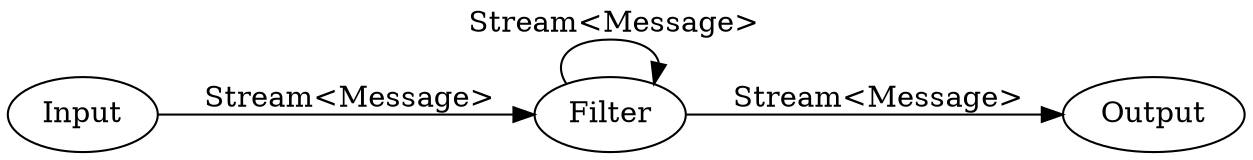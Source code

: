 digraph jlogstash {
	rankdir = "LR";
	Input -> Filter [label=" Stream<Message>"];
	Filter -> Filter [label=" Stream<Message>"];
	Filter -> Output [label=" Stream<Message>"];
}
